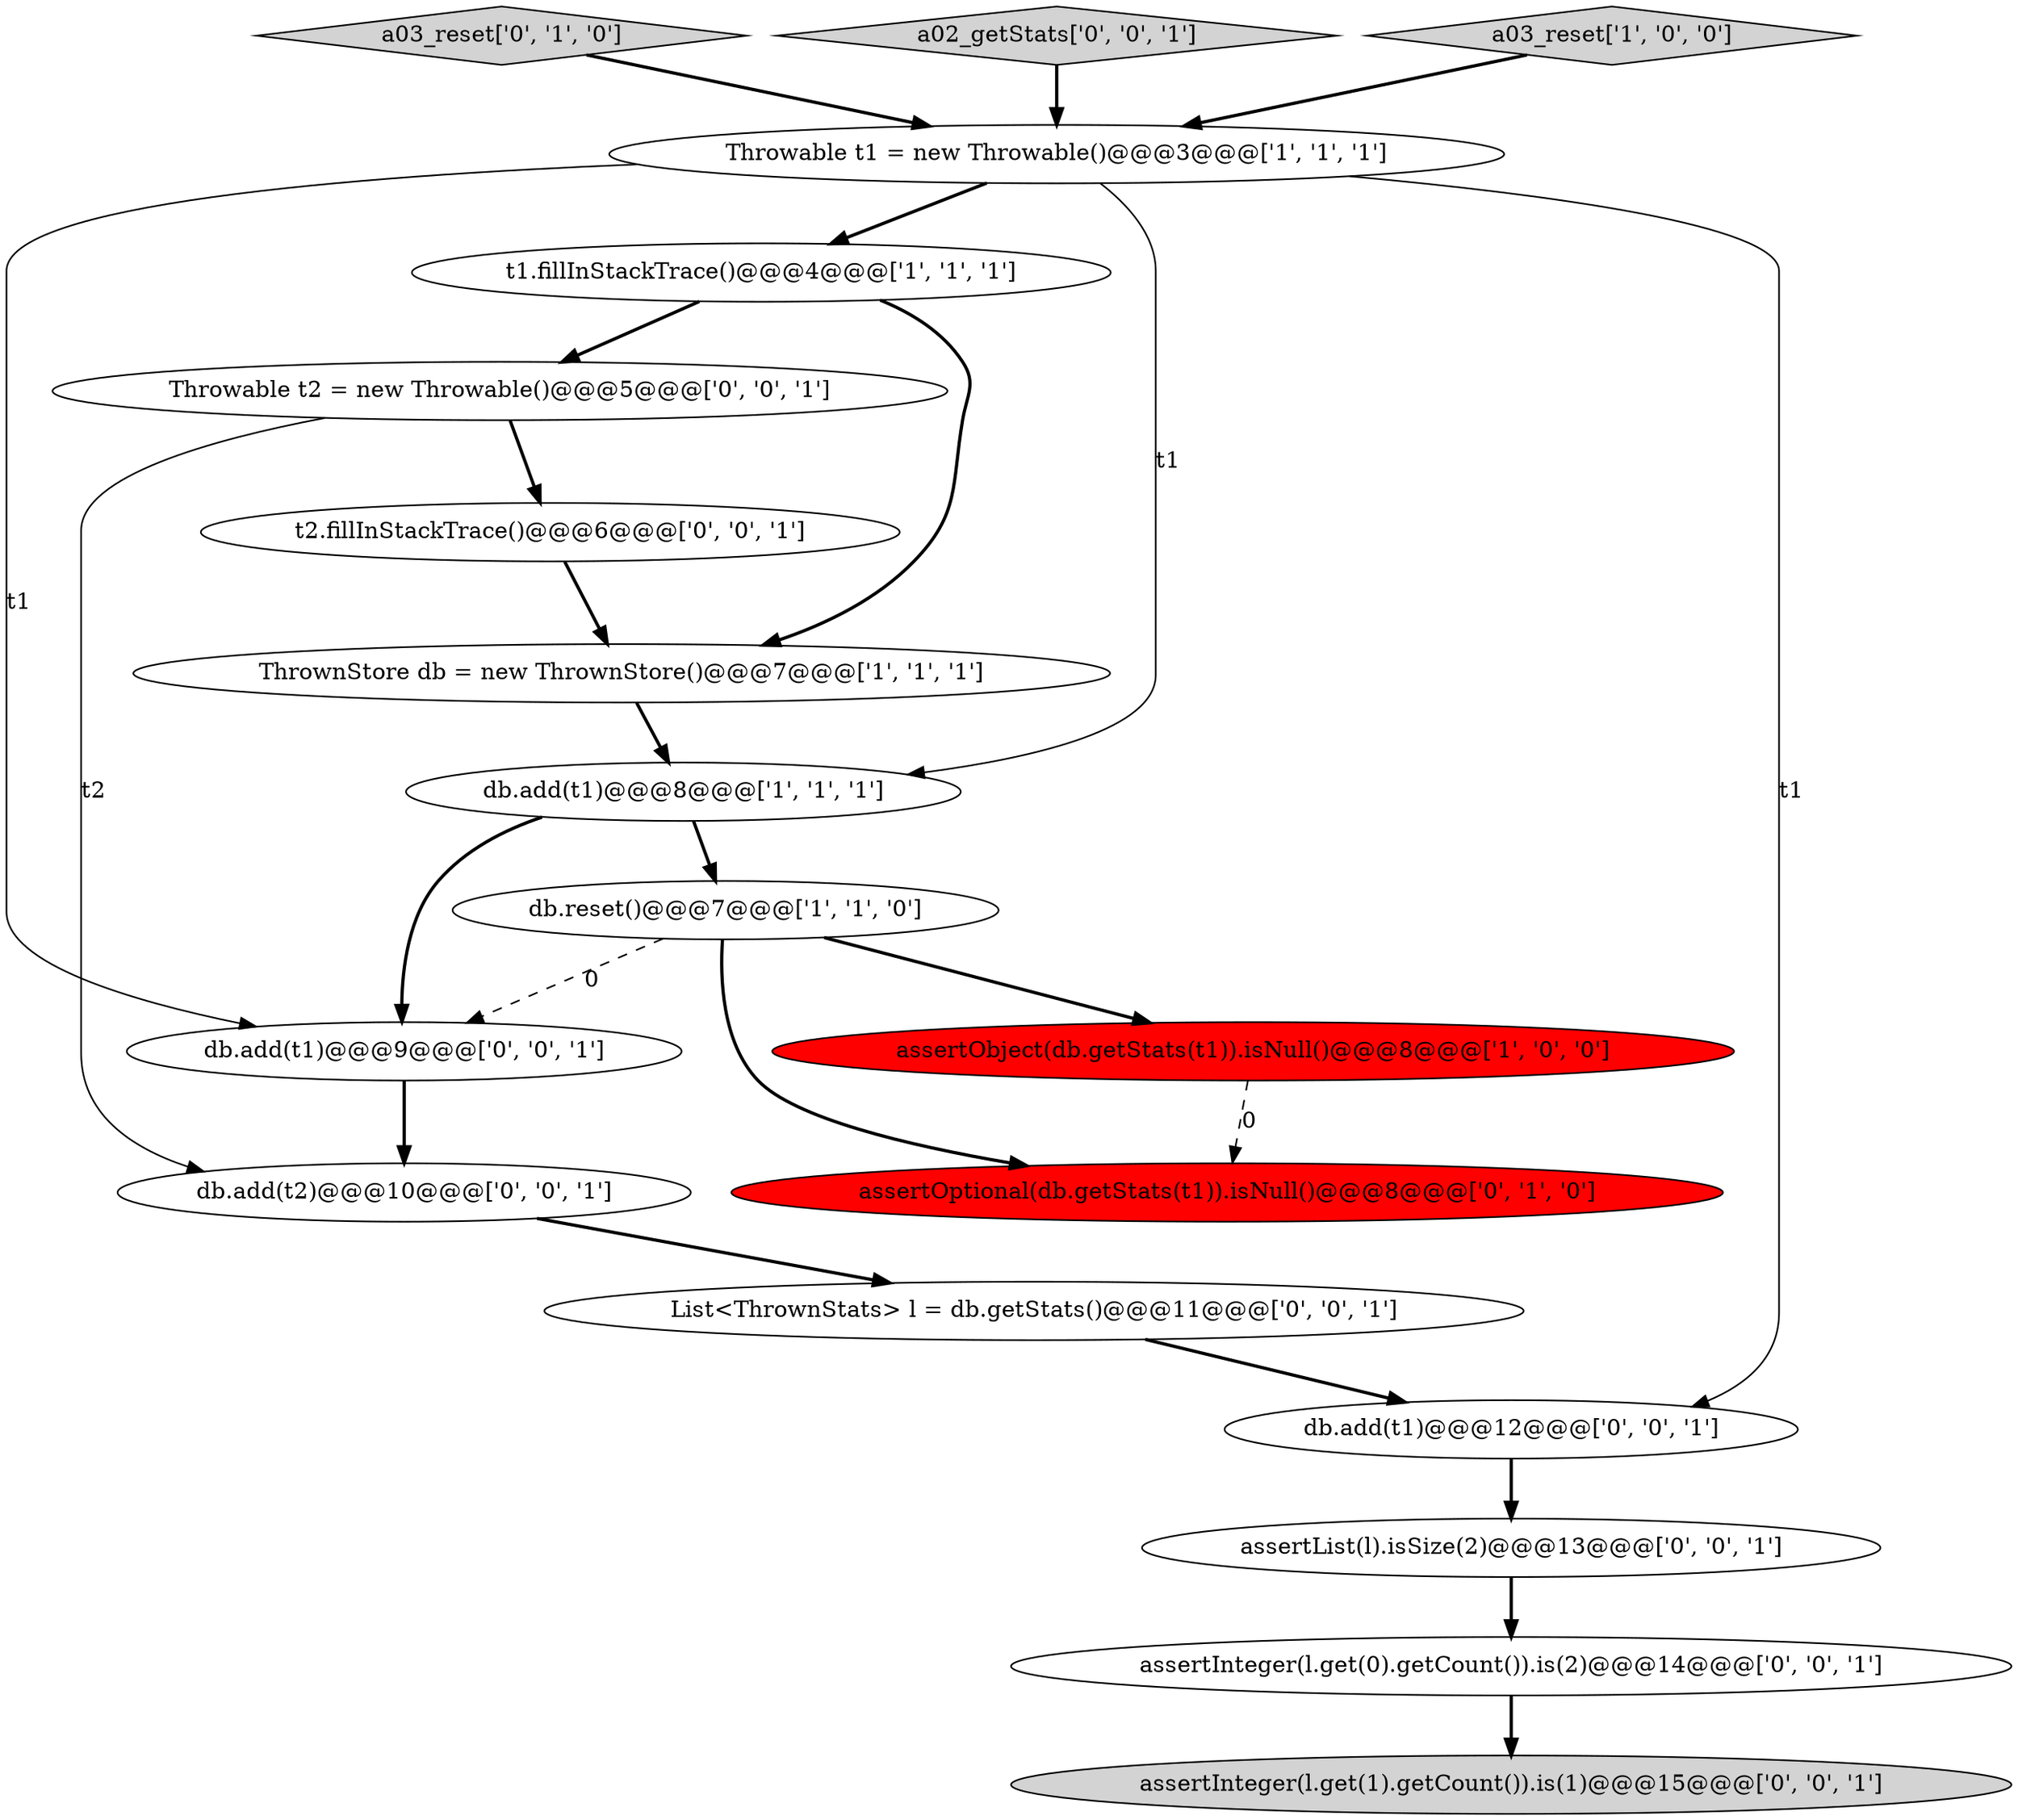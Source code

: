 digraph {
18 [style = filled, label = "db.add(t1)@@@9@@@['0', '0', '1']", fillcolor = white, shape = ellipse image = "AAA0AAABBB3BBB"];
2 [style = filled, label = "db.reset()@@@7@@@['1', '1', '0']", fillcolor = white, shape = ellipse image = "AAA0AAABBB1BBB"];
3 [style = filled, label = "t1.fillInStackTrace()@@@4@@@['1', '1', '1']", fillcolor = white, shape = ellipse image = "AAA0AAABBB1BBB"];
8 [style = filled, label = "a03_reset['0', '1', '0']", fillcolor = lightgray, shape = diamond image = "AAA0AAABBB2BBB"];
12 [style = filled, label = "a02_getStats['0', '0', '1']", fillcolor = lightgray, shape = diamond image = "AAA0AAABBB3BBB"];
17 [style = filled, label = "List<ThrownStats> l = db.getStats()@@@11@@@['0', '0', '1']", fillcolor = white, shape = ellipse image = "AAA0AAABBB3BBB"];
13 [style = filled, label = "t2.fillInStackTrace()@@@6@@@['0', '0', '1']", fillcolor = white, shape = ellipse image = "AAA0AAABBB3BBB"];
11 [style = filled, label = "db.add(t2)@@@10@@@['0', '0', '1']", fillcolor = white, shape = ellipse image = "AAA0AAABBB3BBB"];
15 [style = filled, label = "Throwable t2 = new Throwable()@@@5@@@['0', '0', '1']", fillcolor = white, shape = ellipse image = "AAA0AAABBB3BBB"];
9 [style = filled, label = "db.add(t1)@@@12@@@['0', '0', '1']", fillcolor = white, shape = ellipse image = "AAA0AAABBB3BBB"];
7 [style = filled, label = "assertOptional(db.getStats(t1)).isNull()@@@8@@@['0', '1', '0']", fillcolor = red, shape = ellipse image = "AAA1AAABBB2BBB"];
14 [style = filled, label = "assertInteger(l.get(0).getCount()).is(2)@@@14@@@['0', '0', '1']", fillcolor = white, shape = ellipse image = "AAA0AAABBB3BBB"];
0 [style = filled, label = "assertObject(db.getStats(t1)).isNull()@@@8@@@['1', '0', '0']", fillcolor = red, shape = ellipse image = "AAA1AAABBB1BBB"];
10 [style = filled, label = "assertInteger(l.get(1).getCount()).is(1)@@@15@@@['0', '0', '1']", fillcolor = lightgray, shape = ellipse image = "AAA0AAABBB3BBB"];
4 [style = filled, label = "a03_reset['1', '0', '0']", fillcolor = lightgray, shape = diamond image = "AAA0AAABBB1BBB"];
5 [style = filled, label = "ThrownStore db = new ThrownStore()@@@7@@@['1', '1', '1']", fillcolor = white, shape = ellipse image = "AAA0AAABBB1BBB"];
16 [style = filled, label = "assertList(l).isSize(2)@@@13@@@['0', '0', '1']", fillcolor = white, shape = ellipse image = "AAA0AAABBB3BBB"];
6 [style = filled, label = "Throwable t1 = new Throwable()@@@3@@@['1', '1', '1']", fillcolor = white, shape = ellipse image = "AAA0AAABBB1BBB"];
1 [style = filled, label = "db.add(t1)@@@8@@@['1', '1', '1']", fillcolor = white, shape = ellipse image = "AAA0AAABBB1BBB"];
6->3 [style = bold, label=""];
15->13 [style = bold, label=""];
4->6 [style = bold, label=""];
17->9 [style = bold, label=""];
18->11 [style = bold, label=""];
6->1 [style = solid, label="t1"];
14->10 [style = bold, label=""];
1->18 [style = bold, label=""];
8->6 [style = bold, label=""];
3->15 [style = bold, label=""];
12->6 [style = bold, label=""];
9->16 [style = bold, label=""];
6->9 [style = solid, label="t1"];
5->1 [style = bold, label=""];
3->5 [style = bold, label=""];
2->0 [style = bold, label=""];
15->11 [style = solid, label="t2"];
6->18 [style = solid, label="t1"];
2->18 [style = dashed, label="0"];
13->5 [style = bold, label=""];
11->17 [style = bold, label=""];
16->14 [style = bold, label=""];
1->2 [style = bold, label=""];
2->7 [style = bold, label=""];
0->7 [style = dashed, label="0"];
}
